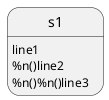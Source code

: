 {
  "sha1": "cxu0bwirtj2qwgqqxze1dhtpw1heh38",
  "insertion": {
    "when": "2024-11-23T15:35:39.170Z",
    "url": "https://forum.plantuml.net/13071/newline-in-state-diagrams-is-inconsistent",
    "user": "The-Lum"
  }
}
@startuml
state s1
s1 : line1
s1 : %n()line2
s1 : %n()%n()line3
@enduml
